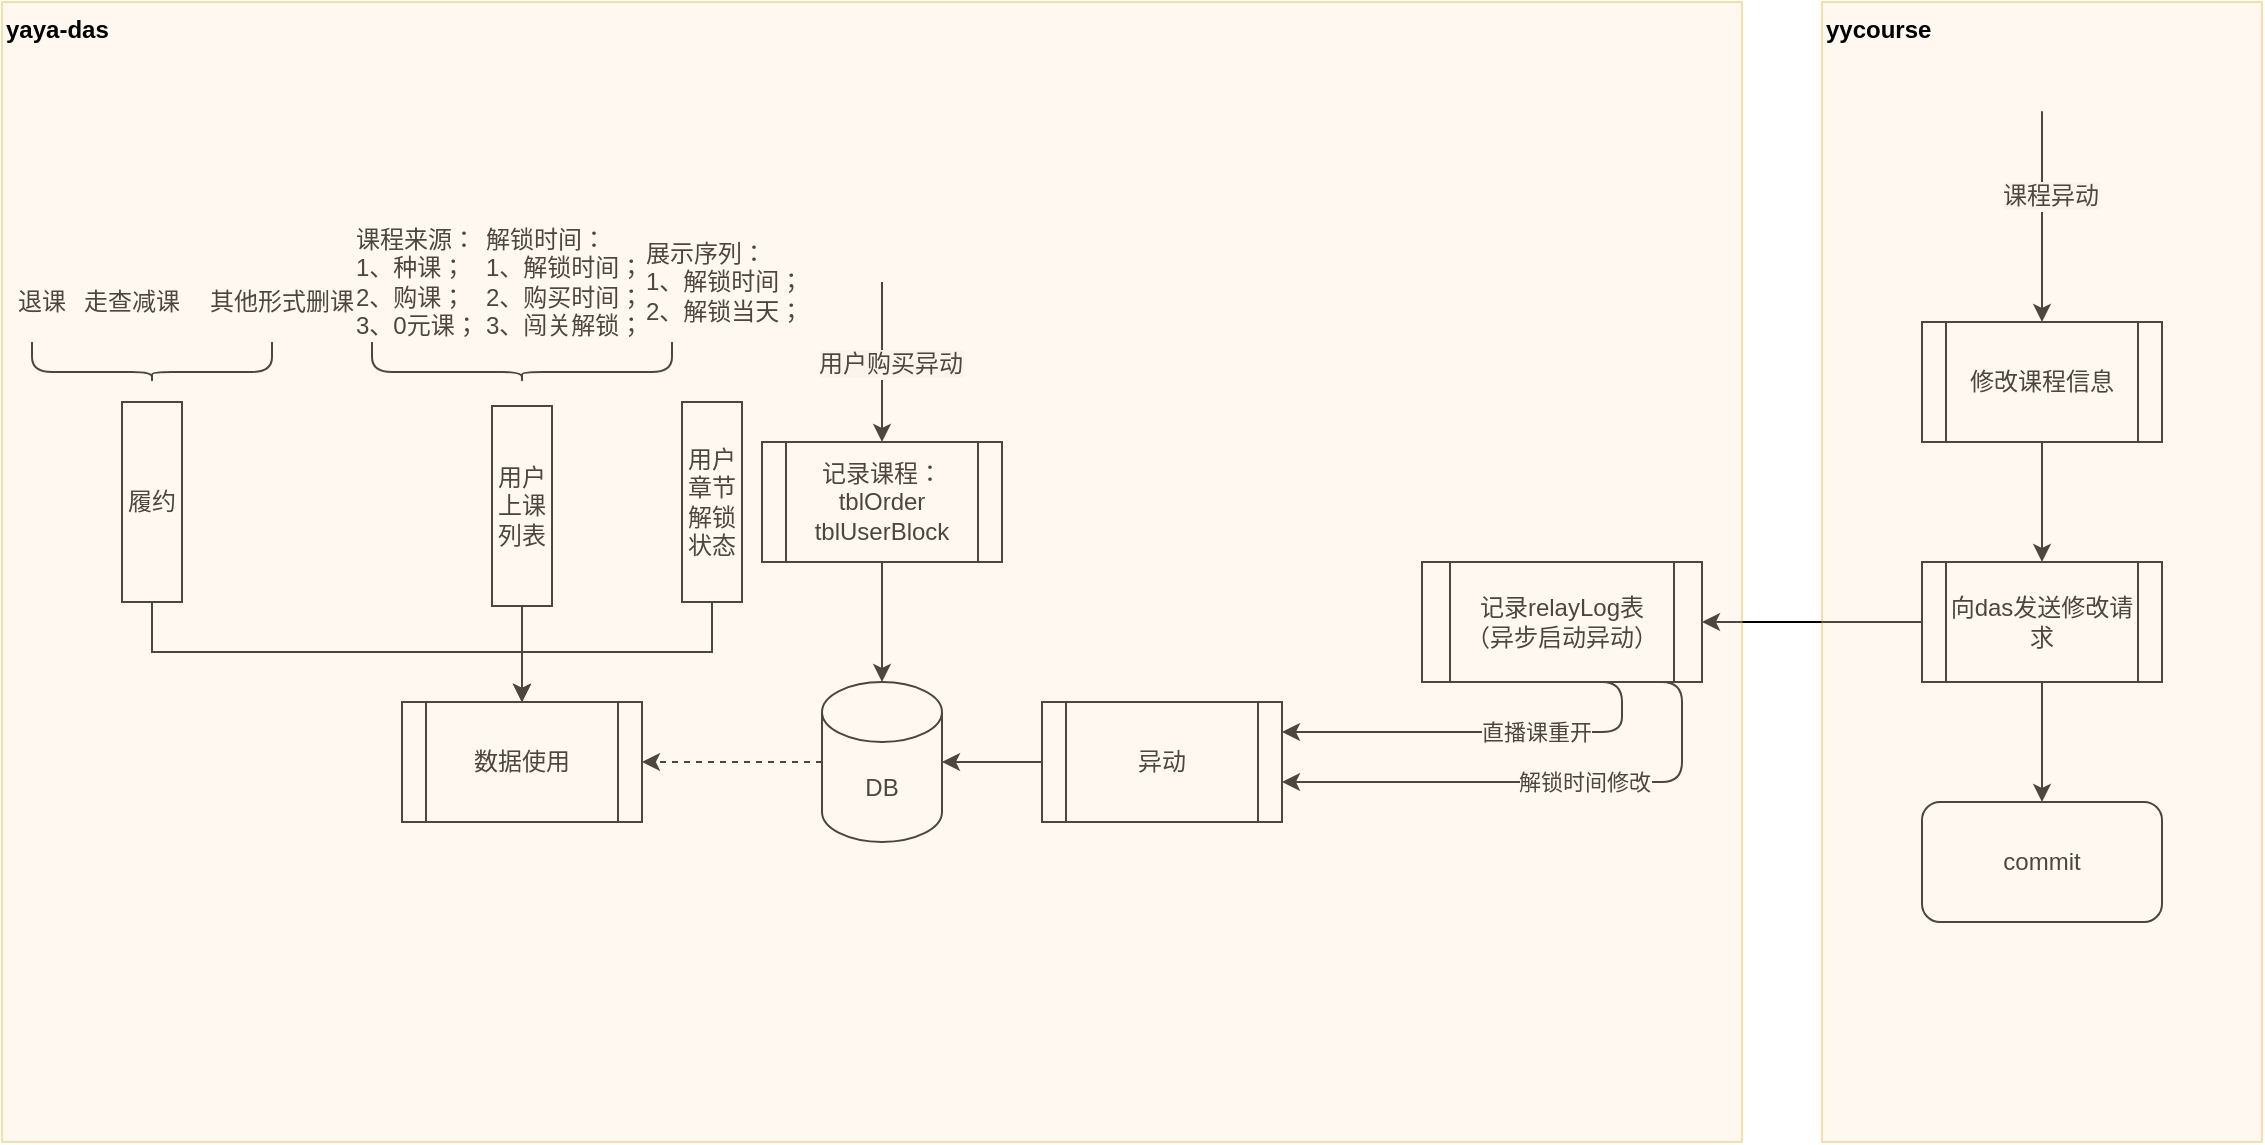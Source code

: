 <mxfile version="14.5.8" type="github">
  <diagram id="Uwp-sgL31mEnVE3z81JY" name="Page-1">
    <mxGraphModel dx="2125" dy="1977" grid="1" gridSize="10" guides="1" tooltips="1" connect="1" arrows="1" fold="1" page="1" pageScale="1" pageWidth="827" pageHeight="1169" math="0" shadow="0">
      <root>
        <mxCell id="0" />
        <mxCell id="1" parent="0" />
        <mxCell id="u2GeF6c2msnijroQHOo2-34" style="edgeStyle=orthogonalEdgeStyle;rounded=0;orthogonalLoop=1;jettySize=auto;html=1;entryX=1;entryY=0.5;entryDx=0;entryDy=0;dashed=1;" edge="1" parent="1" source="u2GeF6c2msnijroQHOo2-2" target="u2GeF6c2msnijroQHOo2-32">
          <mxGeometry relative="1" as="geometry" />
        </mxCell>
        <mxCell id="u2GeF6c2msnijroQHOo2-2" value="DB" style="shape=cylinder3;whiteSpace=wrap;html=1;boundedLbl=1;backgroundOutline=1;size=15;" vertex="1" parent="1">
          <mxGeometry x="360" y="270" width="60" height="80" as="geometry" />
        </mxCell>
        <mxCell id="u2GeF6c2msnijroQHOo2-7" style="edgeStyle=orthogonalEdgeStyle;rounded=0;orthogonalLoop=1;jettySize=auto;html=1;" edge="1" parent="1" source="u2GeF6c2msnijroQHOo2-4" target="u2GeF6c2msnijroQHOo2-2">
          <mxGeometry relative="1" as="geometry" />
        </mxCell>
        <mxCell id="u2GeF6c2msnijroQHOo2-4" value="记录课程：&lt;br&gt;tblOrder&lt;br&gt;tblUserBlock" style="shape=process;whiteSpace=wrap;html=1;backgroundOutline=1;align=center;" vertex="1" parent="1">
          <mxGeometry x="330" y="150" width="120" height="60" as="geometry" />
        </mxCell>
        <mxCell id="u2GeF6c2msnijroQHOo2-9" value="" style="edgeStyle=segmentEdgeStyle;endArrow=classic;html=1;entryX=0.5;entryY=0;entryDx=0;entryDy=0;exitX=0.5;exitY=1;exitDx=0;exitDy=0;" edge="1" parent="1" target="u2GeF6c2msnijroQHOo2-4">
          <mxGeometry width="50" height="50" relative="1" as="geometry">
            <mxPoint x="390" y="70" as="sourcePoint" />
            <mxPoint x="420" y="80" as="targetPoint" />
          </mxGeometry>
        </mxCell>
        <mxCell id="u2GeF6c2msnijroQHOo2-10" value="&lt;span style=&quot;font-size: 12px ; background-color: rgb(248 , 249 , 250)&quot;&gt;用户购买异动&lt;/span&gt;" style="edgeLabel;html=1;align=center;verticalAlign=middle;resizable=0;points=[];" vertex="1" connectable="0" parent="u2GeF6c2msnijroQHOo2-9">
          <mxGeometry x="0.025" y="4" relative="1" as="geometry">
            <mxPoint as="offset" />
          </mxGeometry>
        </mxCell>
        <mxCell id="u2GeF6c2msnijroQHOo2-12" style="edgeStyle=orthogonalEdgeStyle;rounded=0;orthogonalLoop=1;jettySize=auto;html=1;exitX=0;exitY=0.5;exitDx=0;exitDy=0;entryX=1;entryY=0.5;entryDx=0;entryDy=0;entryPerimeter=0;" edge="1" parent="1" source="u2GeF6c2msnijroQHOo2-11" target="u2GeF6c2msnijroQHOo2-2">
          <mxGeometry relative="1" as="geometry" />
        </mxCell>
        <mxCell id="u2GeF6c2msnijroQHOo2-11" value="异动" style="shape=process;whiteSpace=wrap;html=1;backgroundOutline=1;align=center;" vertex="1" parent="1">
          <mxGeometry x="470" y="280" width="120" height="60" as="geometry" />
        </mxCell>
        <mxCell id="u2GeF6c2msnijroQHOo2-16" value="" style="edgeStyle=segmentEdgeStyle;endArrow=classic;html=1;entryX=1;entryY=0.25;entryDx=0;entryDy=0;exitX=0.25;exitY=1;exitDx=0;exitDy=0;" edge="1" parent="1" source="u2GeF6c2msnijroQHOo2-26" target="u2GeF6c2msnijroQHOo2-11">
          <mxGeometry width="50" height="50" relative="1" as="geometry">
            <mxPoint x="710" y="295" as="sourcePoint" />
            <mxPoint x="600" y="290" as="targetPoint" />
            <Array as="points">
              <mxPoint x="760" y="295" />
            </Array>
          </mxGeometry>
        </mxCell>
        <mxCell id="u2GeF6c2msnijroQHOo2-17" value="直播课重开" style="edgeLabel;html=1;align=center;verticalAlign=middle;resizable=0;points=[];" vertex="1" connectable="0" parent="u2GeF6c2msnijroQHOo2-16">
          <mxGeometry x="0.025" relative="1" as="geometry">
            <mxPoint as="offset" />
          </mxGeometry>
        </mxCell>
        <mxCell id="u2GeF6c2msnijroQHOo2-18" value="" style="edgeStyle=segmentEdgeStyle;endArrow=classic;html=1;entryX=1;entryY=0.25;entryDx=0;entryDy=0;exitX=0.5;exitY=1;exitDx=0;exitDy=0;" edge="1" parent="1" source="u2GeF6c2msnijroQHOo2-26">
          <mxGeometry width="50" height="50" relative="1" as="geometry">
            <mxPoint x="710" y="320" as="sourcePoint" />
            <mxPoint x="590" y="320" as="targetPoint" />
            <Array as="points">
              <mxPoint x="790" y="320" />
            </Array>
          </mxGeometry>
        </mxCell>
        <mxCell id="u2GeF6c2msnijroQHOo2-19" value="解锁时间修改" style="edgeLabel;html=1;align=center;verticalAlign=middle;resizable=0;points=[];" vertex="1" connectable="0" parent="u2GeF6c2msnijroQHOo2-18">
          <mxGeometry x="0.025" relative="1" as="geometry">
            <mxPoint as="offset" />
          </mxGeometry>
        </mxCell>
        <mxCell id="u2GeF6c2msnijroQHOo2-28" style="edgeStyle=orthogonalEdgeStyle;rounded=0;orthogonalLoop=1;jettySize=auto;html=1;entryX=0.5;entryY=0;entryDx=0;entryDy=0;" edge="1" parent="1" source="u2GeF6c2msnijroQHOo2-22" target="u2GeF6c2msnijroQHOo2-27">
          <mxGeometry relative="1" as="geometry" />
        </mxCell>
        <mxCell id="u2GeF6c2msnijroQHOo2-22" value="修改课程信息" style="shape=process;whiteSpace=wrap;html=1;backgroundOutline=1;align=center;" vertex="1" parent="1">
          <mxGeometry x="910" y="90" width="120" height="60" as="geometry" />
        </mxCell>
        <mxCell id="u2GeF6c2msnijroQHOo2-23" value="" style="edgeStyle=segmentEdgeStyle;endArrow=classic;html=1;entryX=0.5;entryY=0;entryDx=0;entryDy=0;" edge="1" parent="1" target="u2GeF6c2msnijroQHOo2-22">
          <mxGeometry width="50" height="50" relative="1" as="geometry">
            <mxPoint x="970" as="sourcePoint" />
            <mxPoint x="590" y="60" as="targetPoint" />
            <Array as="points">
              <mxPoint x="970" y="-20" />
            </Array>
          </mxGeometry>
        </mxCell>
        <mxCell id="u2GeF6c2msnijroQHOo2-24" value="&lt;span style=&quot;font-size: 12px ; background-color: rgb(248 , 249 , 250)&quot;&gt;课程异动&lt;/span&gt;" style="edgeLabel;html=1;align=center;verticalAlign=middle;resizable=0;points=[];" vertex="1" connectable="0" parent="u2GeF6c2msnijroQHOo2-23">
          <mxGeometry x="0.025" y="4" relative="1" as="geometry">
            <mxPoint as="offset" />
          </mxGeometry>
        </mxCell>
        <mxCell id="u2GeF6c2msnijroQHOo2-26" value="记录relayLog表&lt;br&gt;（异步启动异动）" style="shape=process;whiteSpace=wrap;html=1;backgroundOutline=1;align=center;" vertex="1" parent="1">
          <mxGeometry x="660" y="210" width="140" height="60" as="geometry" />
        </mxCell>
        <mxCell id="u2GeF6c2msnijroQHOo2-29" style="edgeStyle=orthogonalEdgeStyle;rounded=0;orthogonalLoop=1;jettySize=auto;html=1;entryX=1;entryY=0.5;entryDx=0;entryDy=0;" edge="1" parent="1" source="u2GeF6c2msnijroQHOo2-27" target="u2GeF6c2msnijroQHOo2-26">
          <mxGeometry relative="1" as="geometry" />
        </mxCell>
        <mxCell id="u2GeF6c2msnijroQHOo2-31" style="edgeStyle=orthogonalEdgeStyle;rounded=0;orthogonalLoop=1;jettySize=auto;html=1;" edge="1" parent="1" source="u2GeF6c2msnijroQHOo2-27" target="u2GeF6c2msnijroQHOo2-30">
          <mxGeometry relative="1" as="geometry" />
        </mxCell>
        <mxCell id="u2GeF6c2msnijroQHOo2-27" value="向das发送修改请求" style="shape=process;whiteSpace=wrap;html=1;backgroundOutline=1;align=center;" vertex="1" parent="1">
          <mxGeometry x="910" y="210" width="120" height="60" as="geometry" />
        </mxCell>
        <mxCell id="u2GeF6c2msnijroQHOo2-30" value="commit" style="rounded=1;whiteSpace=wrap;html=1;align=center;" vertex="1" parent="1">
          <mxGeometry x="910" y="330" width="120" height="60" as="geometry" />
        </mxCell>
        <mxCell id="u2GeF6c2msnijroQHOo2-32" value="数据使用" style="shape=process;whiteSpace=wrap;html=1;backgroundOutline=1;align=center;" vertex="1" parent="1">
          <mxGeometry x="150" y="280" width="120" height="60" as="geometry" />
        </mxCell>
        <mxCell id="u2GeF6c2msnijroQHOo2-38" style="edgeStyle=orthogonalEdgeStyle;rounded=0;orthogonalLoop=1;jettySize=auto;html=1;entryX=0.5;entryY=0;entryDx=0;entryDy=0;exitX=0.5;exitY=1;exitDx=0;exitDy=0;" edge="1" parent="1" source="u2GeF6c2msnijroQHOo2-35" target="u2GeF6c2msnijroQHOo2-32">
          <mxGeometry relative="1" as="geometry" />
        </mxCell>
        <mxCell id="u2GeF6c2msnijroQHOo2-35" value="履约" style="rounded=0;whiteSpace=wrap;html=1;align=center;" vertex="1" parent="1">
          <mxGeometry x="10" y="130" width="30" height="100" as="geometry" />
        </mxCell>
        <mxCell id="u2GeF6c2msnijroQHOo2-39" style="edgeStyle=orthogonalEdgeStyle;rounded=0;orthogonalLoop=1;jettySize=auto;html=1;entryX=0.5;entryY=0;entryDx=0;entryDy=0;" edge="1" parent="1" source="u2GeF6c2msnijroQHOo2-36" target="u2GeF6c2msnijroQHOo2-32">
          <mxGeometry relative="1" as="geometry" />
        </mxCell>
        <mxCell id="u2GeF6c2msnijroQHOo2-36" value="用户上课列表" style="rounded=0;whiteSpace=wrap;html=1;align=center;" vertex="1" parent="1">
          <mxGeometry x="195" y="132" width="30" height="100" as="geometry" />
        </mxCell>
        <mxCell id="u2GeF6c2msnijroQHOo2-40" style="edgeStyle=orthogonalEdgeStyle;rounded=0;orthogonalLoop=1;jettySize=auto;html=1;entryX=0.5;entryY=0;entryDx=0;entryDy=0;exitX=0.5;exitY=1;exitDx=0;exitDy=0;" edge="1" parent="1" source="u2GeF6c2msnijroQHOo2-37" target="u2GeF6c2msnijroQHOo2-32">
          <mxGeometry relative="1" as="geometry" />
        </mxCell>
        <mxCell id="u2GeF6c2msnijroQHOo2-37" value="用户章节解锁状态" style="rounded=0;whiteSpace=wrap;html=1;align=center;" vertex="1" parent="1">
          <mxGeometry x="290" y="130" width="30" height="100" as="geometry" />
        </mxCell>
        <mxCell id="u2GeF6c2msnijroQHOo2-41" value="" style="shape=curlyBracket;whiteSpace=wrap;html=1;rounded=1;align=center;rotation=-90;size=0.25;" vertex="1" parent="1">
          <mxGeometry x="15" y="50" width="20" height="120" as="geometry" />
        </mxCell>
        <mxCell id="u2GeF6c2msnijroQHOo2-42" value="退课" style="text;html=1;strokeColor=none;fillColor=none;align=center;verticalAlign=middle;whiteSpace=wrap;rounded=0;" vertex="1" parent="1">
          <mxGeometry x="-50" y="70" width="40" height="20" as="geometry" />
        </mxCell>
        <mxCell id="u2GeF6c2msnijroQHOo2-43" value="走查减课" style="text;html=1;strokeColor=none;fillColor=none;align=center;verticalAlign=middle;whiteSpace=wrap;rounded=0;" vertex="1" parent="1">
          <mxGeometry x="-10" y="70" width="50" height="20" as="geometry" />
        </mxCell>
        <mxCell id="u2GeF6c2msnijroQHOo2-44" value="其他形式删课" style="text;html=1;strokeColor=none;fillColor=none;align=center;verticalAlign=middle;whiteSpace=wrap;rounded=0;" vertex="1" parent="1">
          <mxGeometry x="50" y="70" width="80" height="20" as="geometry" />
        </mxCell>
        <mxCell id="u2GeF6c2msnijroQHOo2-46" value="" style="shape=curlyBracket;whiteSpace=wrap;html=1;rounded=1;align=center;rotation=-90;size=0.25;" vertex="1" parent="1">
          <mxGeometry x="200" y="35" width="20" height="150" as="geometry" />
        </mxCell>
        <mxCell id="u2GeF6c2msnijroQHOo2-50" value="课程来源：&lt;br&gt;1、种课；&lt;br&gt;2、购课；&lt;br&gt;3、0元课；" style="text;html=1;strokeColor=none;fillColor=none;align=left;verticalAlign=middle;whiteSpace=wrap;rounded=0;" vertex="1" parent="1">
          <mxGeometry x="125" y="30" width="70" height="80" as="geometry" />
        </mxCell>
        <mxCell id="u2GeF6c2msnijroQHOo2-51" value="解锁时间：&lt;br&gt;1、解锁时间；&lt;br&gt;2、购买时间；&lt;br&gt;3、闯关解锁；" style="text;html=1;strokeColor=none;fillColor=none;align=left;verticalAlign=middle;whiteSpace=wrap;rounded=0;" vertex="1" parent="1">
          <mxGeometry x="190" y="35" width="90" height="70" as="geometry" />
        </mxCell>
        <mxCell id="u2GeF6c2msnijroQHOo2-52" value="展示序列：&lt;br&gt;1、解锁时间；&lt;br&gt;2、解锁当天；" style="text;html=1;strokeColor=none;fillColor=none;align=left;verticalAlign=middle;whiteSpace=wrap;rounded=0;" vertex="1" parent="1">
          <mxGeometry x="270" y="40" width="90" height="60" as="geometry" />
        </mxCell>
        <mxCell id="u2GeF6c2msnijroQHOo2-53" value="yaya-das" style="rounded=0;whiteSpace=wrap;html=1;align=left;opacity=30;fillColor=#ffe6cc;strokeColor=#d79b00;verticalAlign=top;fontStyle=1" vertex="1" parent="1">
          <mxGeometry x="-50" y="-70" width="870" height="570" as="geometry" />
        </mxCell>
        <mxCell id="u2GeF6c2msnijroQHOo2-54" value="yycourse" style="rounded=0;whiteSpace=wrap;html=1;align=left;opacity=30;fillColor=#ffe6cc;strokeColor=#d79b00;verticalAlign=top;fontStyle=1" vertex="1" parent="1">
          <mxGeometry x="860" y="-70" width="220" height="570" as="geometry" />
        </mxCell>
      </root>
    </mxGraphModel>
  </diagram>
</mxfile>
